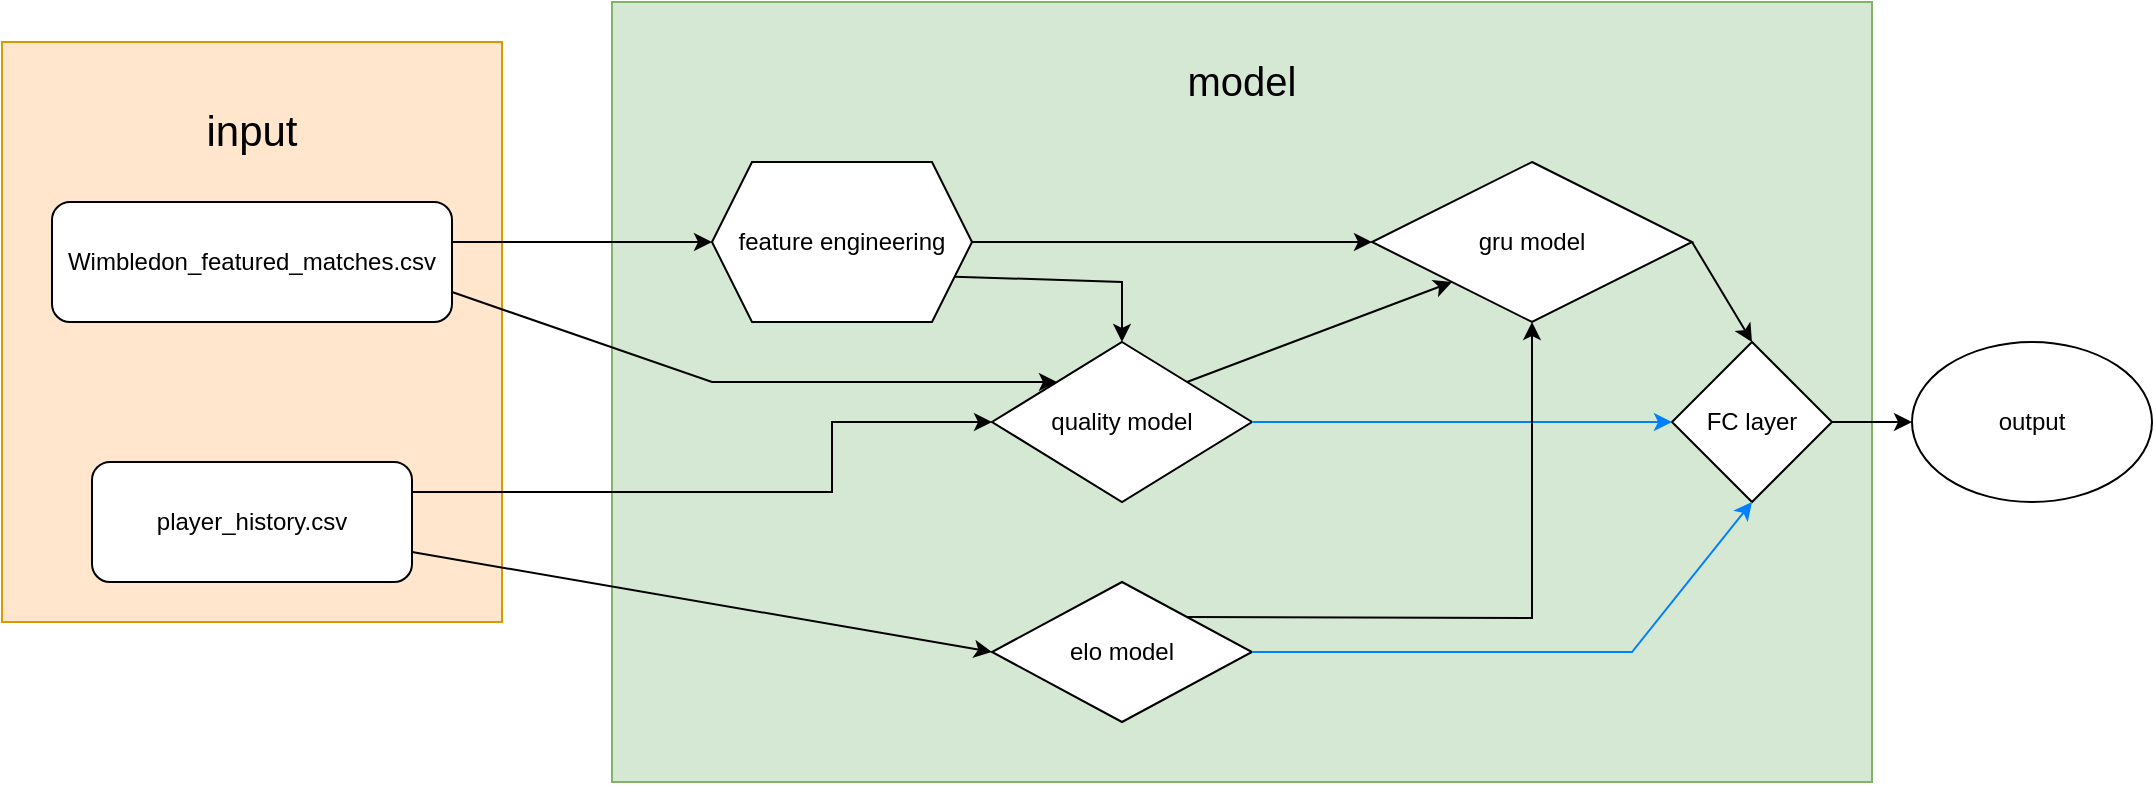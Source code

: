 <mxfile version="23.1.1" type="device">
  <diagram name="第 1 页" id="hH0LKVJ7pp5HMZkIdII2">
    <mxGraphModel dx="1915" dy="482" grid="1" gridSize="10" guides="1" tooltips="1" connect="1" arrows="1" fold="1" page="1" pageScale="1" pageWidth="827" pageHeight="1169" math="0" shadow="0">
      <root>
        <mxCell id="0" />
        <mxCell id="1" parent="0" />
        <mxCell id="lhTCApkAulSA1Vch31sw-29" value="&lt;font style=&quot;font-size: 20px;&quot;&gt;model&lt;br&gt;&lt;br&gt;&lt;br&gt;&lt;br&gt;&lt;br&gt;&lt;br&gt;&lt;br&gt;&lt;br&gt;&lt;br&gt;&lt;br&gt;&lt;br&gt;&lt;br&gt;&lt;br&gt;&lt;br&gt;&lt;/font&gt;" style="rounded=0;whiteSpace=wrap;html=1;fillColor=#d5e8d4;strokeColor=#82b366;" vertex="1" parent="1">
          <mxGeometry x="-390" y="170" width="630" height="390" as="geometry" />
        </mxCell>
        <mxCell id="lhTCApkAulSA1Vch31sw-27" value="&lt;font style=&quot;font-size: 21px;&quot;&gt;input&lt;/font&gt;&lt;br&gt;&lt;br&gt;&lt;br&gt;&lt;br&gt;&lt;br&gt;&lt;br&gt;&lt;br&gt;&lt;br&gt;&lt;br&gt;&lt;br&gt;&lt;br&gt;&lt;br&gt;&lt;br&gt;&lt;br&gt;&lt;br&gt;" style="rounded=0;whiteSpace=wrap;html=1;fillColor=#ffe6cc;strokeColor=#d79b00;" vertex="1" parent="1">
          <mxGeometry x="-695" y="190" width="250" height="290" as="geometry" />
        </mxCell>
        <mxCell id="lhTCApkAulSA1Vch31sw-1" value="Wimbledon_featured_matches.csv" style="rounded=1;whiteSpace=wrap;html=1;" vertex="1" parent="1">
          <mxGeometry x="-670" y="270" width="200" height="60" as="geometry" />
        </mxCell>
        <mxCell id="lhTCApkAulSA1Vch31sw-5" value="" style="edgeStyle=orthogonalEdgeStyle;rounded=0;orthogonalLoop=1;jettySize=auto;html=1;exitX=1;exitY=0.25;exitDx=0;exitDy=0;" edge="1" parent="1" source="lhTCApkAulSA1Vch31sw-2" target="lhTCApkAulSA1Vch31sw-3">
          <mxGeometry relative="1" as="geometry">
            <mxPoint x="-480" y="400" as="sourcePoint" />
            <Array as="points">
              <mxPoint x="-280" y="415" />
              <mxPoint x="-280" y="380" />
            </Array>
          </mxGeometry>
        </mxCell>
        <mxCell id="lhTCApkAulSA1Vch31sw-2" value="player_history.csv" style="rounded=1;whiteSpace=wrap;html=1;" vertex="1" parent="1">
          <mxGeometry x="-650" y="400" width="160" height="60" as="geometry" />
        </mxCell>
        <mxCell id="lhTCApkAulSA1Vch31sw-3" value="quality model" style="rhombus;whiteSpace=wrap;html=1;" vertex="1" parent="1">
          <mxGeometry x="-200" y="340" width="130" height="80" as="geometry" />
        </mxCell>
        <mxCell id="lhTCApkAulSA1Vch31sw-7" value="elo model" style="rhombus;whiteSpace=wrap;html=1;" vertex="1" parent="1">
          <mxGeometry x="-200" y="460" width="130" height="70" as="geometry" />
        </mxCell>
        <mxCell id="lhTCApkAulSA1Vch31sw-8" value="" style="endArrow=classic;html=1;rounded=0;entryX=0;entryY=0.5;entryDx=0;entryDy=0;exitX=1;exitY=0.75;exitDx=0;exitDy=0;" edge="1" parent="1" source="lhTCApkAulSA1Vch31sw-2" target="lhTCApkAulSA1Vch31sw-7">
          <mxGeometry width="50" height="50" relative="1" as="geometry">
            <mxPoint x="-480" y="470" as="sourcePoint" />
            <mxPoint x="-300" y="440" as="targetPoint" />
          </mxGeometry>
        </mxCell>
        <mxCell id="lhTCApkAulSA1Vch31sw-15" value="" style="edgeStyle=orthogonalEdgeStyle;rounded=0;orthogonalLoop=1;jettySize=auto;html=1;" edge="1" parent="1" source="lhTCApkAulSA1Vch31sw-9" target="lhTCApkAulSA1Vch31sw-14">
          <mxGeometry relative="1" as="geometry" />
        </mxCell>
        <mxCell id="lhTCApkAulSA1Vch31sw-9" value="feature engineering" style="shape=hexagon;perimeter=hexagonPerimeter2;whiteSpace=wrap;html=1;fixedSize=1;" vertex="1" parent="1">
          <mxGeometry x="-340" y="250" width="130" height="80" as="geometry" />
        </mxCell>
        <mxCell id="lhTCApkAulSA1Vch31sw-10" value="" style="endArrow=classic;html=1;rounded=0;entryX=0;entryY=0.5;entryDx=0;entryDy=0;" edge="1" parent="1" target="lhTCApkAulSA1Vch31sw-9">
          <mxGeometry width="50" height="50" relative="1" as="geometry">
            <mxPoint x="-470" y="290" as="sourcePoint" />
            <mxPoint x="-400" y="270" as="targetPoint" />
          </mxGeometry>
        </mxCell>
        <mxCell id="lhTCApkAulSA1Vch31sw-14" value="gru model" style="rhombus;whiteSpace=wrap;html=1;" vertex="1" parent="1">
          <mxGeometry x="-10" y="250" width="160" height="80" as="geometry" />
        </mxCell>
        <mxCell id="lhTCApkAulSA1Vch31sw-22" value="" style="edgeStyle=orthogonalEdgeStyle;rounded=0;orthogonalLoop=1;jettySize=auto;html=1;" edge="1" parent="1" source="lhTCApkAulSA1Vch31sw-17" target="lhTCApkAulSA1Vch31sw-21">
          <mxGeometry relative="1" as="geometry" />
        </mxCell>
        <mxCell id="lhTCApkAulSA1Vch31sw-17" value="FC layer" style="rhombus;whiteSpace=wrap;html=1;" vertex="1" parent="1">
          <mxGeometry x="140" y="340" width="80" height="80" as="geometry" />
        </mxCell>
        <mxCell id="lhTCApkAulSA1Vch31sw-18" value="" style="endArrow=classic;html=1;rounded=0;entryX=0.5;entryY=0;entryDx=0;entryDy=0;exitX=1;exitY=0.5;exitDx=0;exitDy=0;" edge="1" parent="1" source="lhTCApkAulSA1Vch31sw-14" target="lhTCApkAulSA1Vch31sw-17">
          <mxGeometry width="50" height="50" relative="1" as="geometry">
            <mxPoint x="-120" y="430" as="sourcePoint" />
            <mxPoint x="-70" y="380" as="targetPoint" />
          </mxGeometry>
        </mxCell>
        <mxCell id="lhTCApkAulSA1Vch31sw-19" value="" style="endArrow=classic;html=1;rounded=0;entryX=0;entryY=0.5;entryDx=0;entryDy=0;exitX=1;exitY=0.5;exitDx=0;exitDy=0;strokeColor=#007FFF;" edge="1" parent="1" source="lhTCApkAulSA1Vch31sw-3" target="lhTCApkAulSA1Vch31sw-17">
          <mxGeometry width="50" height="50" relative="1" as="geometry">
            <mxPoint x="-140" y="440" as="sourcePoint" />
            <mxPoint x="-90" y="390" as="targetPoint" />
          </mxGeometry>
        </mxCell>
        <mxCell id="lhTCApkAulSA1Vch31sw-20" value="" style="endArrow=classic;html=1;rounded=0;exitX=1;exitY=0.5;exitDx=0;exitDy=0;entryX=0.5;entryY=1;entryDx=0;entryDy=0;strokeColor=#007FFF;" edge="1" parent="1" source="lhTCApkAulSA1Vch31sw-7" target="lhTCApkAulSA1Vch31sw-17">
          <mxGeometry width="50" height="50" relative="1" as="geometry">
            <mxPoint x="-50" y="460" as="sourcePoint" />
            <mxPoint y="410" as="targetPoint" />
            <Array as="points">
              <mxPoint x="120" y="495" />
            </Array>
          </mxGeometry>
        </mxCell>
        <mxCell id="lhTCApkAulSA1Vch31sw-21" value="output" style="ellipse;whiteSpace=wrap;html=1;" vertex="1" parent="1">
          <mxGeometry x="260" y="340" width="120" height="80" as="geometry" />
        </mxCell>
        <mxCell id="lhTCApkAulSA1Vch31sw-30" value="" style="endArrow=classic;html=1;rounded=0;entryX=0.5;entryY=0;entryDx=0;entryDy=0;exitX=1;exitY=0.75;exitDx=0;exitDy=0;" edge="1" parent="1" source="lhTCApkAulSA1Vch31sw-9" target="lhTCApkAulSA1Vch31sw-3">
          <mxGeometry width="50" height="50" relative="1" as="geometry">
            <mxPoint x="-180" y="410" as="sourcePoint" />
            <mxPoint x="-130" y="360" as="targetPoint" />
            <Array as="points">
              <mxPoint x="-135" y="310" />
            </Array>
          </mxGeometry>
        </mxCell>
        <mxCell id="lhTCApkAulSA1Vch31sw-31" value="" style="endArrow=classic;html=1;rounded=0;exitX=1;exitY=0.75;exitDx=0;exitDy=0;entryX=0;entryY=0;entryDx=0;entryDy=0;" edge="1" parent="1" source="lhTCApkAulSA1Vch31sw-1" target="lhTCApkAulSA1Vch31sw-3">
          <mxGeometry width="50" height="50" relative="1" as="geometry">
            <mxPoint x="-180" y="410" as="sourcePoint" />
            <mxPoint x="-130" y="360" as="targetPoint" />
            <Array as="points">
              <mxPoint x="-340" y="360" />
            </Array>
          </mxGeometry>
        </mxCell>
        <mxCell id="lhTCApkAulSA1Vch31sw-32" value="" style="endArrow=classic;html=1;rounded=0;entryX=0;entryY=1;entryDx=0;entryDy=0;exitX=1;exitY=0;exitDx=0;exitDy=0;" edge="1" parent="1" source="lhTCApkAulSA1Vch31sw-3" target="lhTCApkAulSA1Vch31sw-14">
          <mxGeometry width="50" height="50" relative="1" as="geometry">
            <mxPoint x="-70" y="410" as="sourcePoint" />
            <mxPoint x="-20" y="360" as="targetPoint" />
          </mxGeometry>
        </mxCell>
        <mxCell id="lhTCApkAulSA1Vch31sw-33" value="" style="endArrow=classic;html=1;rounded=0;entryX=0.5;entryY=1;entryDx=0;entryDy=0;exitX=1;exitY=0;exitDx=0;exitDy=0;" edge="1" parent="1" source="lhTCApkAulSA1Vch31sw-7" target="lhTCApkAulSA1Vch31sw-14">
          <mxGeometry width="50" height="50" relative="1" as="geometry">
            <mxPoint x="-30" y="410" as="sourcePoint" />
            <mxPoint x="20" y="360" as="targetPoint" />
            <Array as="points">
              <mxPoint x="70" y="478" />
            </Array>
          </mxGeometry>
        </mxCell>
      </root>
    </mxGraphModel>
  </diagram>
</mxfile>

